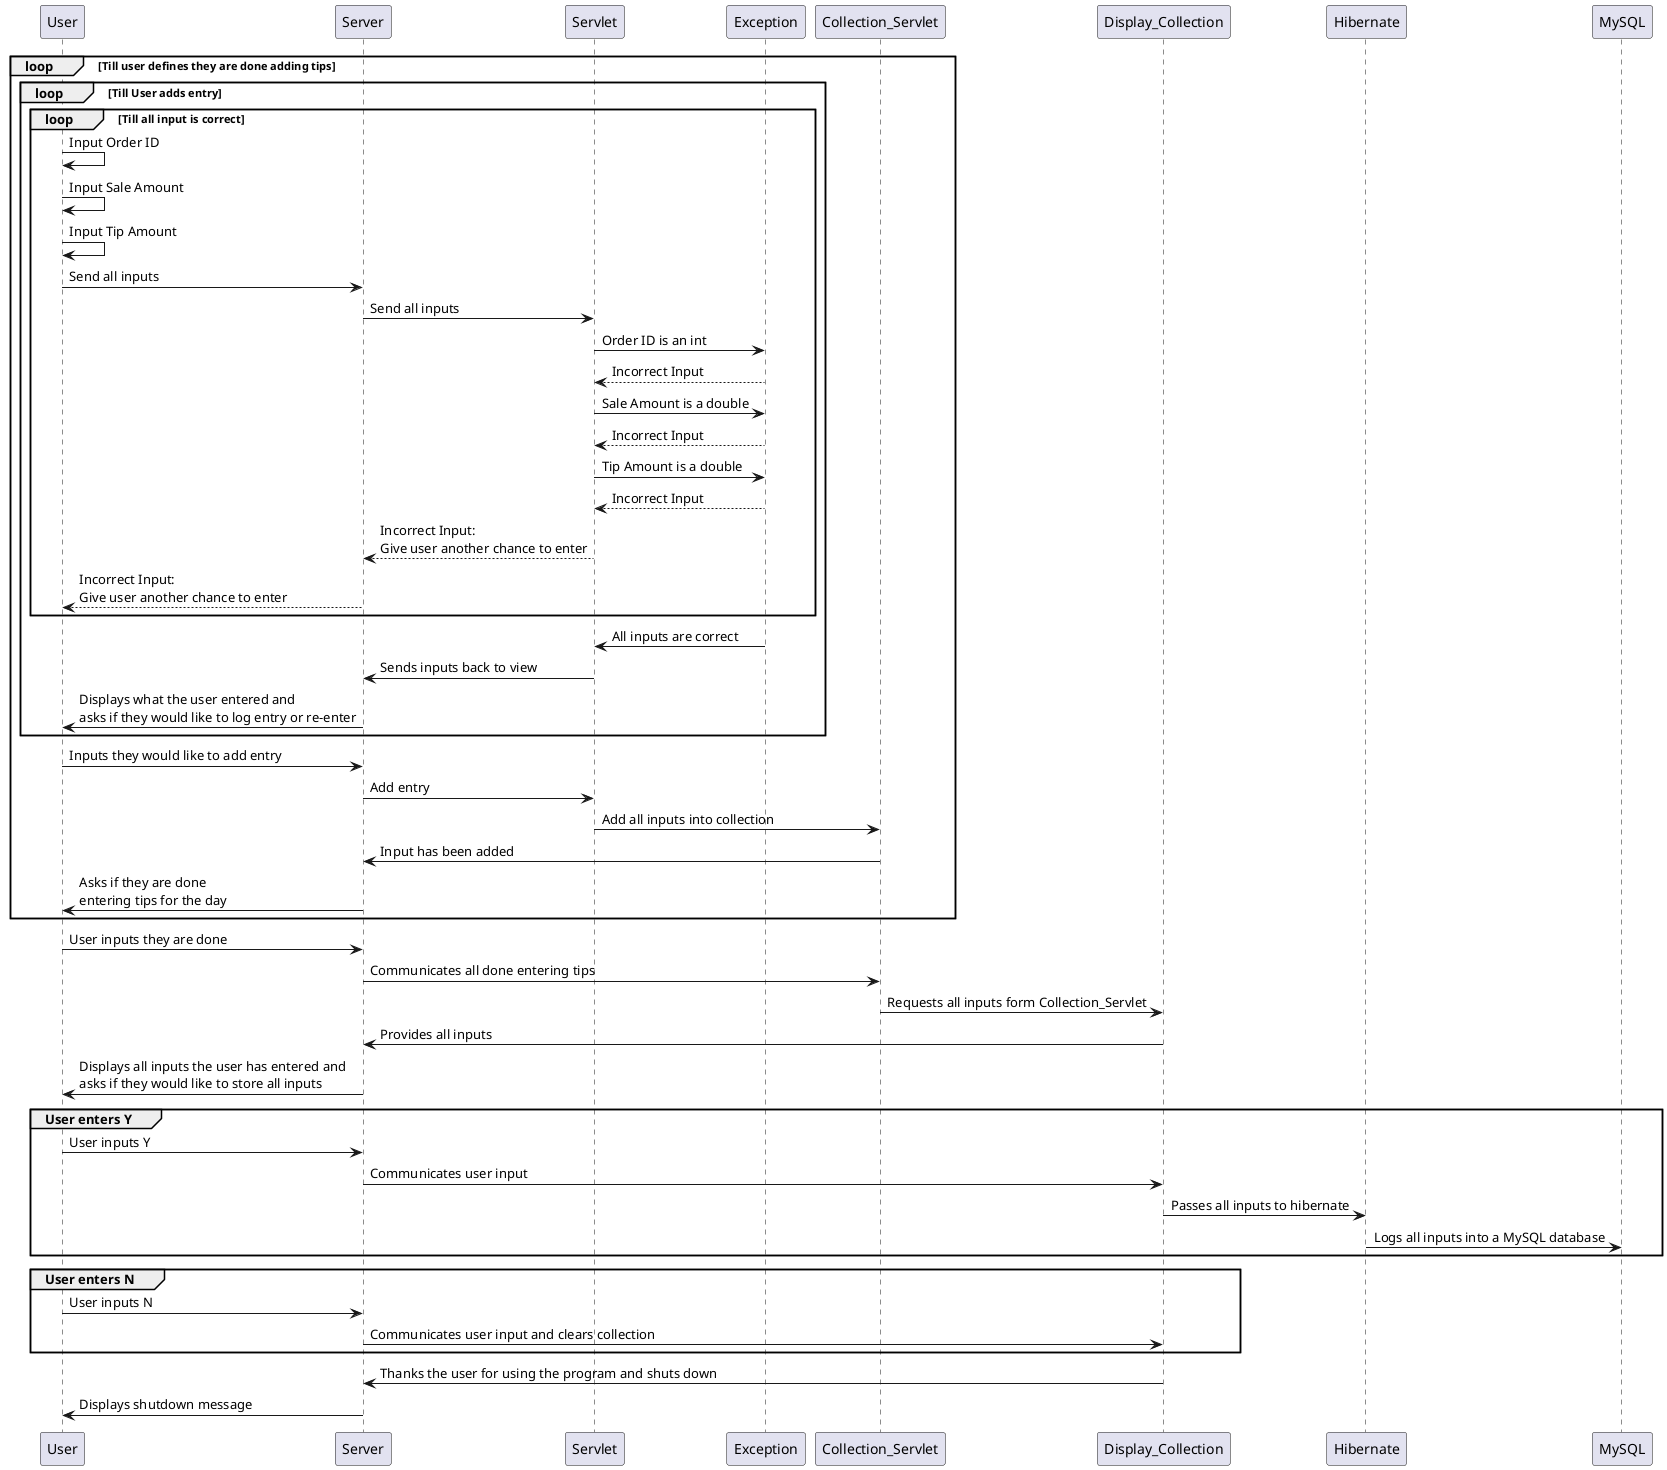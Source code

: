 @startuml
    loop Till user defines they are done adding tips
        loop Till User adds entry
            loop Till all input is correct
                User -> User: Input Order ID
                User -> User: Input Sale Amount
                User -> User: Input Tip Amount
                User -> Server: Send all inputs
                Server -> Servlet: Send all inputs
                Servlet -> Exception: Order ID is an int
                Exception --> Servlet: Incorrect Input
                Servlet -> Exception: Sale Amount is a double
                Exception --> Servlet: Incorrect Input
                Servlet -> Exception: Tip Amount is a double
                Exception --> Servlet: Incorrect Input
                Servlet --> Server: Incorrect Input:\nGive user another chance to enter
                Server --> User: Incorrect Input:\nGive user another chance to enter
            end
            Exception -> Servlet: All inputs are correct
            Servlet -> Server: Sends inputs back to view
            Server -> User: Displays what the user entered and\nasks if they would like to log entry or re-enter
        end
        User -> Server: Inputs they would like to add entry
        Server -> Servlet: Add entry
        Servlet -> Collection_Servlet: Add all inputs into collection
        Collection_Servlet -> Server: Input has been added
        Server -> User: Asks if they are done\nentering tips for the day
    end
    User -> Server: User inputs they are done
    Server -> Collection_Servlet: Communicates all done entering tips
    Collection_Servlet -> Display_Collection: Requests all inputs form Collection_Servlet
    Display_Collection -> Server: Provides all inputs
    Server -> User: Displays all inputs the user has entered and\nasks if they would like to store all inputs
    group User enters Y
        User -> Server: User inputs Y
        Server -> Display_Collection: Communicates user input
        Display_Collection -> Hibernate: Passes all inputs to hibernate
        Hibernate -> MySQL: Logs all inputs into a MySQL database
    end
    group User enters N
        User -> Server: User inputs N
        Server -> Display_Collection: Communicates user input and clears collection
    end
    Display_Collection -> Server: Thanks the user for using the program and shuts down
    Server -> User: Displays shutdown message
@enduml